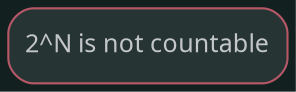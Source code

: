 digraph "2^N is not countable" {graph [nodesep=0,ranksep=0,rankdir="LR",bgcolor="#132020"];node [shape="rectangle",style="rounded,filled",fontname="sans",fontsize="12px",labelfontname="sans",color="#b75867",fillcolor="#273434",fontcolor="#c4c7c7"];"2^N is not countable" [label="2^N is not countable",tooltip="2^N is not countable",URL="../2^N is not countable.html",target="_parent"];subgraph "Forward 2^N is not countable" {edge [color="#b75867"];}
node [shape="rectangle",style="rounded",fontname="sans",fontsize="12px",labelfontname="sans",color="#b75867",fillcolor="#FFFFFF",fontcolor="#c4c7c7"];subgraph "Backward 2^N is not countable" {edge [dir="back",color="#FFFFFF"];}}